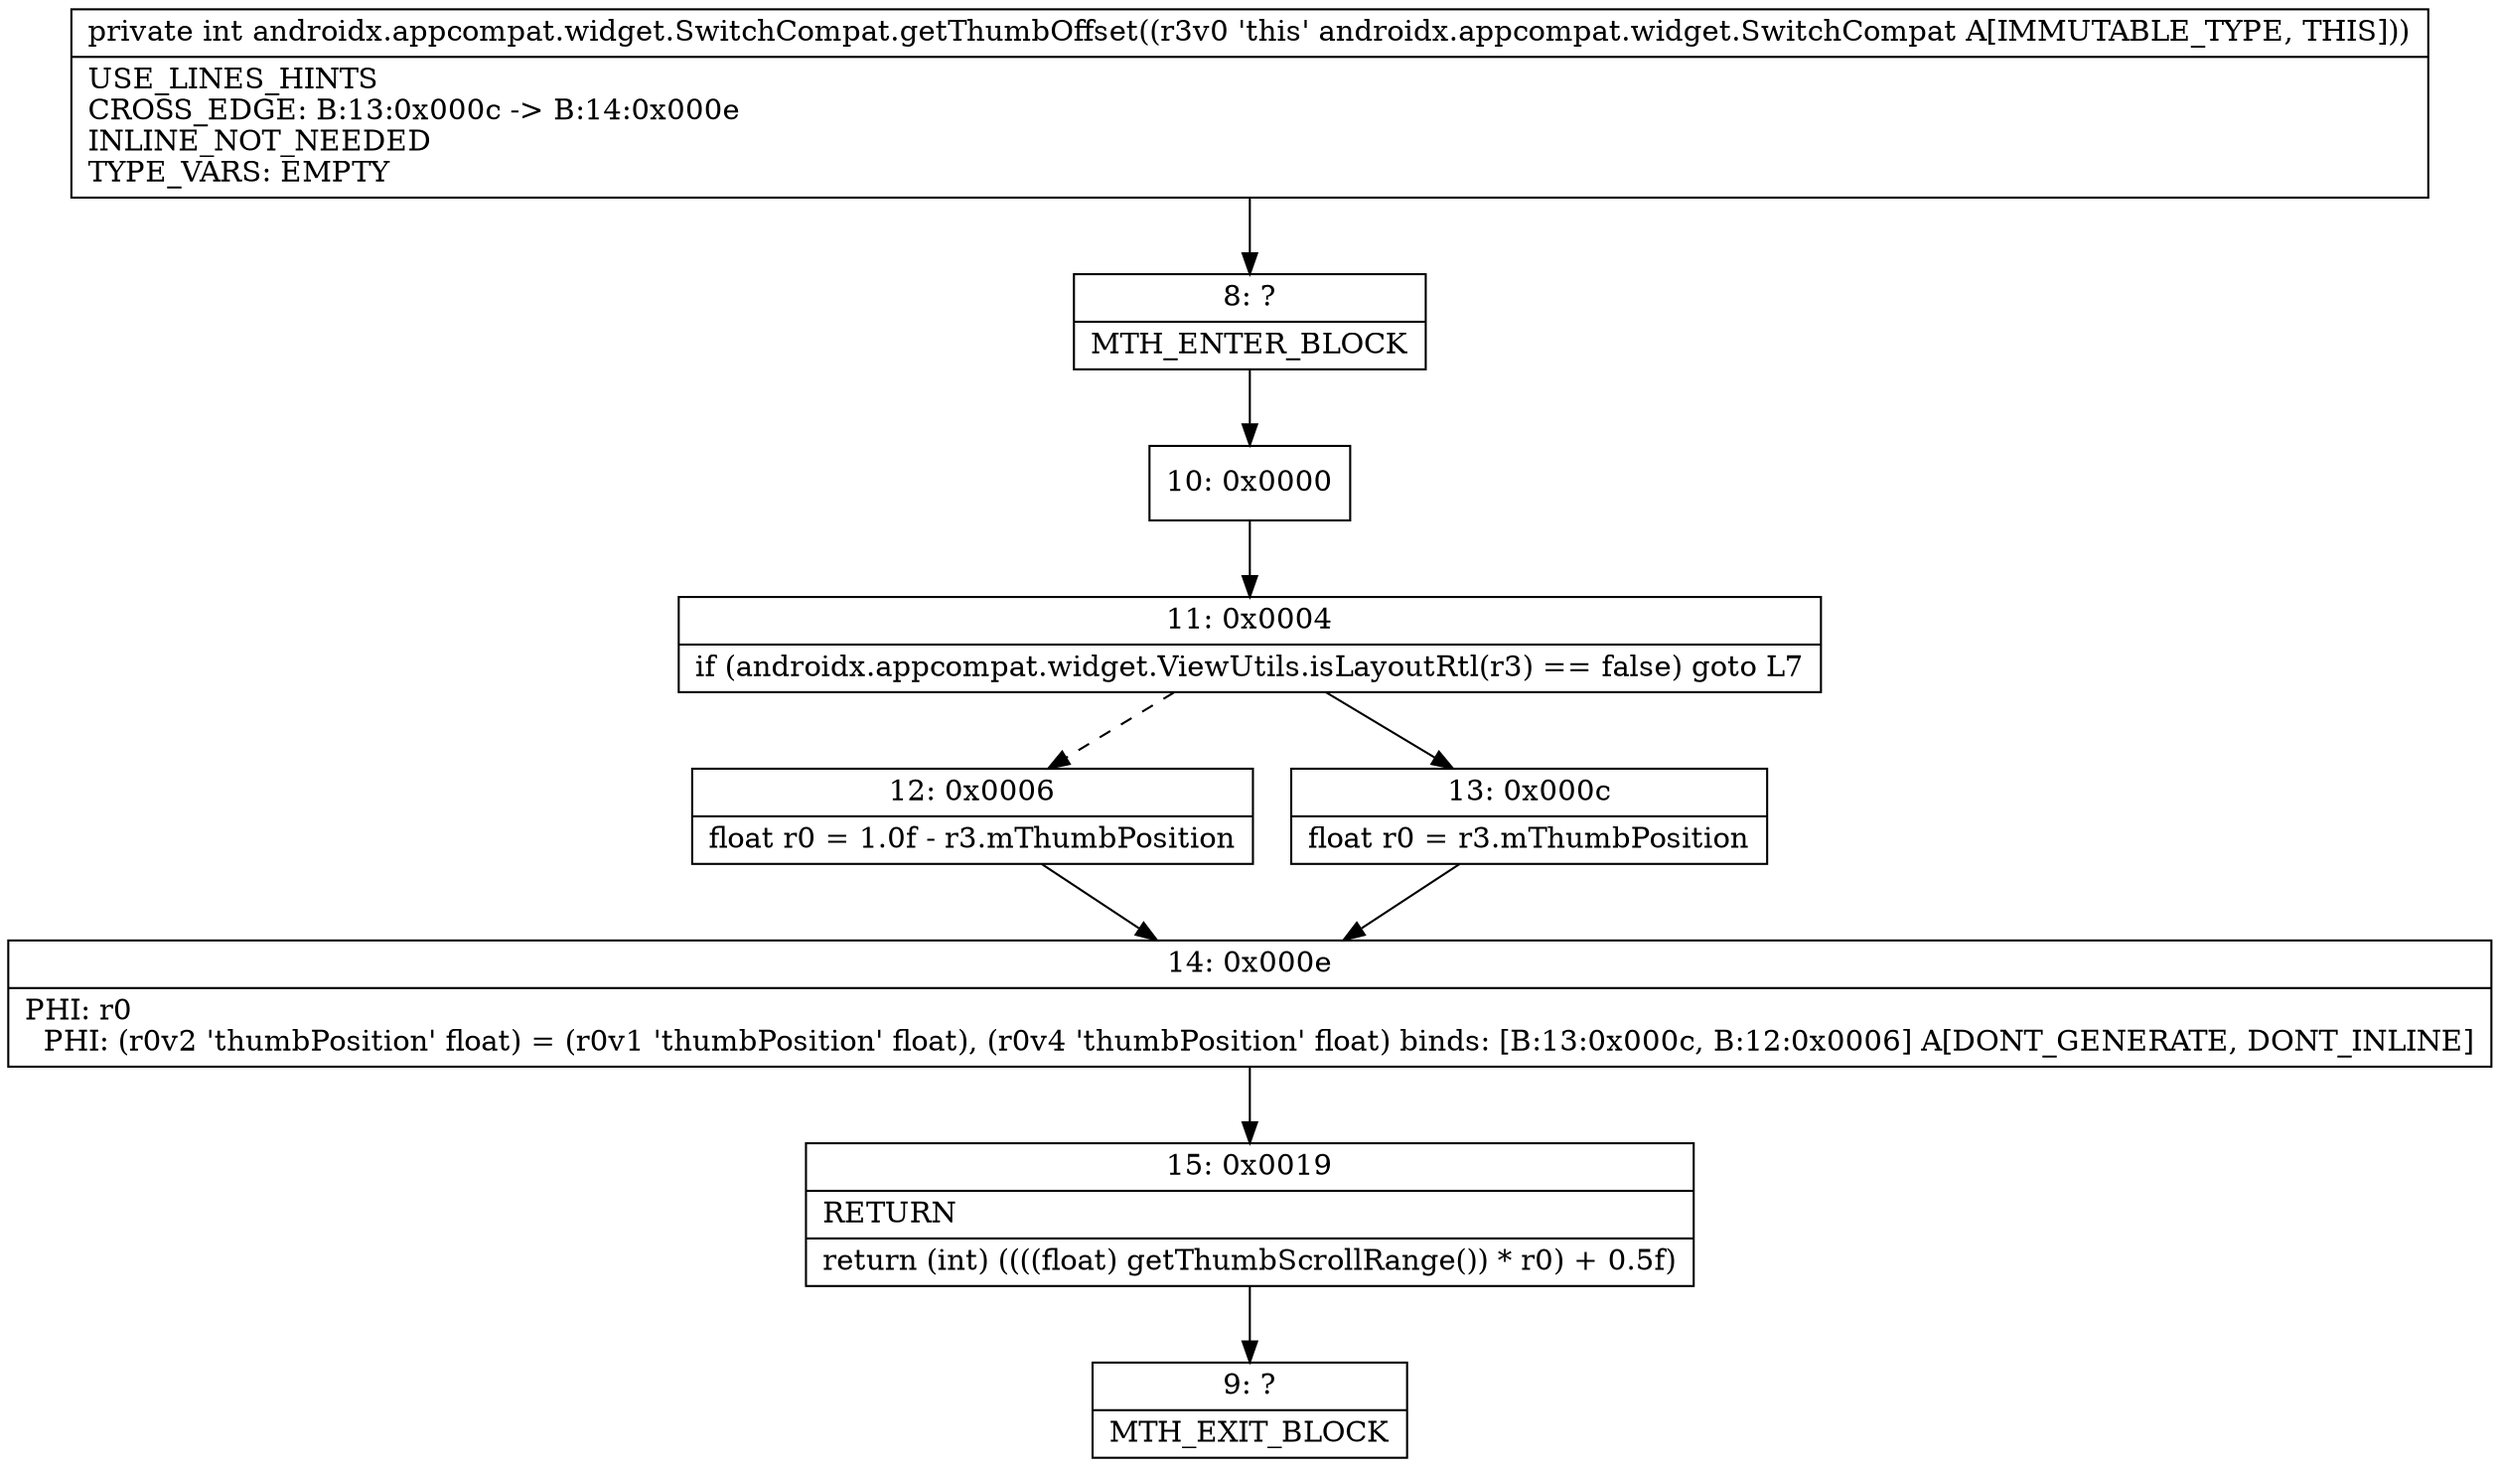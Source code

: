 digraph "CFG forandroidx.appcompat.widget.SwitchCompat.getThumbOffset()I" {
Node_8 [shape=record,label="{8\:\ ?|MTH_ENTER_BLOCK\l}"];
Node_10 [shape=record,label="{10\:\ 0x0000}"];
Node_11 [shape=record,label="{11\:\ 0x0004|if (androidx.appcompat.widget.ViewUtils.isLayoutRtl(r3) == false) goto L7\l}"];
Node_12 [shape=record,label="{12\:\ 0x0006|float r0 = 1.0f \- r3.mThumbPosition\l}"];
Node_14 [shape=record,label="{14\:\ 0x000e|PHI: r0 \l  PHI: (r0v2 'thumbPosition' float) = (r0v1 'thumbPosition' float), (r0v4 'thumbPosition' float) binds: [B:13:0x000c, B:12:0x0006] A[DONT_GENERATE, DONT_INLINE]\l}"];
Node_15 [shape=record,label="{15\:\ 0x0019|RETURN\l|return (int) ((((float) getThumbScrollRange()) * r0) + 0.5f)\l}"];
Node_9 [shape=record,label="{9\:\ ?|MTH_EXIT_BLOCK\l}"];
Node_13 [shape=record,label="{13\:\ 0x000c|float r0 = r3.mThumbPosition\l}"];
MethodNode[shape=record,label="{private int androidx.appcompat.widget.SwitchCompat.getThumbOffset((r3v0 'this' androidx.appcompat.widget.SwitchCompat A[IMMUTABLE_TYPE, THIS]))  | USE_LINES_HINTS\lCROSS_EDGE: B:13:0x000c \-\> B:14:0x000e\lINLINE_NOT_NEEDED\lTYPE_VARS: EMPTY\l}"];
MethodNode -> Node_8;Node_8 -> Node_10;
Node_10 -> Node_11;
Node_11 -> Node_12[style=dashed];
Node_11 -> Node_13;
Node_12 -> Node_14;
Node_14 -> Node_15;
Node_15 -> Node_9;
Node_13 -> Node_14;
}

